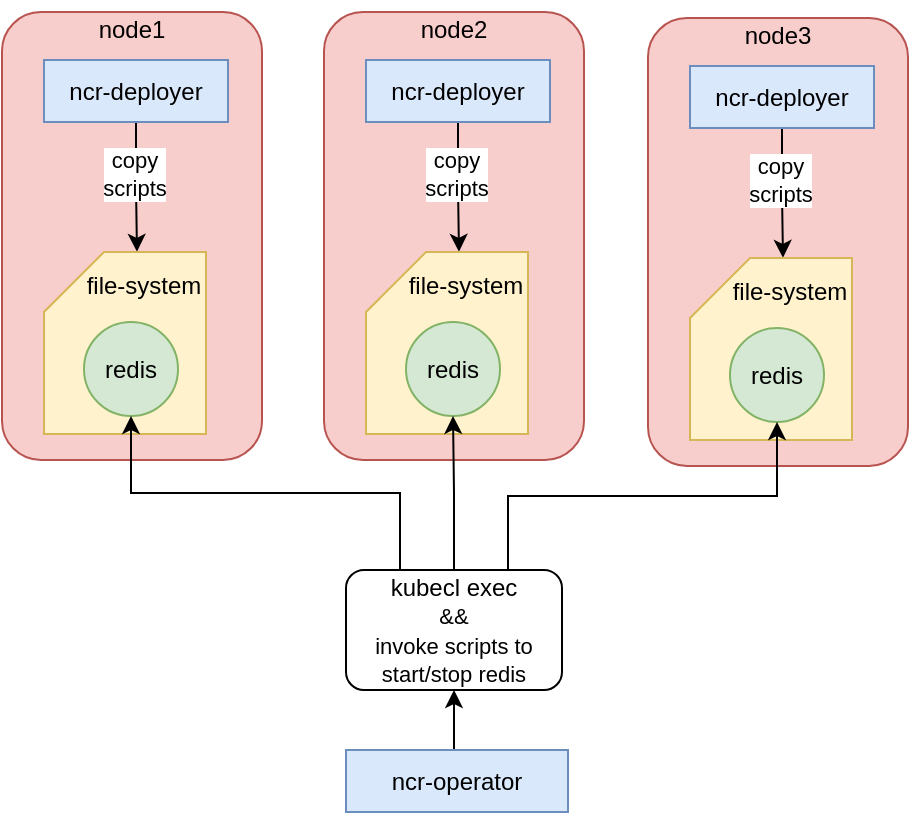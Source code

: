 <mxfile version="21.7.5" type="github">
  <diagram name="第 1 页" id="HgnVI8o8KwYIDWP1YUXE">
    <mxGraphModel dx="954" dy="648" grid="0" gridSize="10" guides="1" tooltips="1" connect="1" arrows="1" fold="1" page="1" pageScale="1" pageWidth="1920" pageHeight="1200" math="0" shadow="0">
      <root>
        <mxCell id="0" />
        <mxCell id="1" parent="0" />
        <mxCell id="0BpsMkOSfDNJH574TIWj-1" value="" style="rounded=1;whiteSpace=wrap;html=1;fillColor=#f8cecc;strokeColor=#b85450;" vertex="1" parent="1">
          <mxGeometry x="260" y="115" width="130" height="224" as="geometry" />
        </mxCell>
        <mxCell id="0BpsMkOSfDNJH574TIWj-11" style="edgeStyle=orthogonalEdgeStyle;rounded=0;orthogonalLoop=1;jettySize=auto;html=1;exitX=0.5;exitY=1;exitDx=0;exitDy=0;entryX=0.574;entryY=-0.001;entryDx=0;entryDy=0;entryPerimeter=0;" edge="1" parent="1" source="0BpsMkOSfDNJH574TIWj-4" target="0BpsMkOSfDNJH574TIWj-8">
          <mxGeometry relative="1" as="geometry" />
        </mxCell>
        <mxCell id="0BpsMkOSfDNJH574TIWj-12" value="copy &lt;br&gt;scripts" style="edgeLabel;html=1;align=center;verticalAlign=middle;resizable=0;points=[];" vertex="1" connectable="0" parent="0BpsMkOSfDNJH574TIWj-11">
          <mxGeometry x="-0.333" y="-1" relative="1" as="geometry">
            <mxPoint y="4" as="offset" />
          </mxGeometry>
        </mxCell>
        <mxCell id="0BpsMkOSfDNJH574TIWj-4" value="ncr-deployer" style="rounded=0;whiteSpace=wrap;html=1;fillColor=#dae8fc;strokeColor=#6c8ebf;" vertex="1" parent="1">
          <mxGeometry x="281" y="139" width="92" height="31" as="geometry" />
        </mxCell>
        <mxCell id="0BpsMkOSfDNJH574TIWj-8" value="" style="shape=card;whiteSpace=wrap;html=1;fillColor=#fff2cc;strokeColor=#d6b656;" vertex="1" parent="1">
          <mxGeometry x="281" y="235" width="81" height="91" as="geometry" />
        </mxCell>
        <mxCell id="0BpsMkOSfDNJH574TIWj-9" value="file-system" style="text;html=1;strokeColor=none;fillColor=none;align=center;verticalAlign=middle;whiteSpace=wrap;rounded=0;" vertex="1" parent="1">
          <mxGeometry x="301" y="237" width="60" height="30" as="geometry" />
        </mxCell>
        <mxCell id="0BpsMkOSfDNJH574TIWj-10" value="redis" style="ellipse;whiteSpace=wrap;html=1;aspect=fixed;fillColor=#d5e8d4;strokeColor=#82b366;" vertex="1" parent="1">
          <mxGeometry x="301" y="270" width="47" height="47" as="geometry" />
        </mxCell>
        <mxCell id="0BpsMkOSfDNJH574TIWj-13" value="node1" style="text;html=1;strokeColor=none;fillColor=none;align=center;verticalAlign=middle;whiteSpace=wrap;rounded=0;" vertex="1" parent="1">
          <mxGeometry x="295" y="109" width="60" height="30" as="geometry" />
        </mxCell>
        <mxCell id="0BpsMkOSfDNJH574TIWj-14" value="" style="rounded=1;whiteSpace=wrap;html=1;fillColor=#f8cecc;strokeColor=#b85450;" vertex="1" parent="1">
          <mxGeometry x="421" y="115" width="130" height="224" as="geometry" />
        </mxCell>
        <mxCell id="0BpsMkOSfDNJH574TIWj-15" style="edgeStyle=orthogonalEdgeStyle;rounded=0;orthogonalLoop=1;jettySize=auto;html=1;exitX=0.5;exitY=1;exitDx=0;exitDy=0;entryX=0.574;entryY=-0.001;entryDx=0;entryDy=0;entryPerimeter=0;" edge="1" parent="1" source="0BpsMkOSfDNJH574TIWj-17" target="0BpsMkOSfDNJH574TIWj-18">
          <mxGeometry relative="1" as="geometry" />
        </mxCell>
        <mxCell id="0BpsMkOSfDNJH574TIWj-16" value="copy &lt;br&gt;scripts" style="edgeLabel;html=1;align=center;verticalAlign=middle;resizable=0;points=[];" vertex="1" connectable="0" parent="0BpsMkOSfDNJH574TIWj-15">
          <mxGeometry x="-0.333" y="-1" relative="1" as="geometry">
            <mxPoint y="4" as="offset" />
          </mxGeometry>
        </mxCell>
        <mxCell id="0BpsMkOSfDNJH574TIWj-17" value="ncr-deployer" style="rounded=0;whiteSpace=wrap;html=1;fillColor=#dae8fc;strokeColor=#6c8ebf;" vertex="1" parent="1">
          <mxGeometry x="442" y="139" width="92" height="31" as="geometry" />
        </mxCell>
        <mxCell id="0BpsMkOSfDNJH574TIWj-18" value="" style="shape=card;whiteSpace=wrap;html=1;fillColor=#fff2cc;strokeColor=#d6b656;" vertex="1" parent="1">
          <mxGeometry x="442" y="235" width="81" height="91" as="geometry" />
        </mxCell>
        <mxCell id="0BpsMkOSfDNJH574TIWj-19" value="file-system" style="text;html=1;strokeColor=none;fillColor=none;align=center;verticalAlign=middle;whiteSpace=wrap;rounded=0;" vertex="1" parent="1">
          <mxGeometry x="462" y="237" width="60" height="30" as="geometry" />
        </mxCell>
        <mxCell id="0BpsMkOSfDNJH574TIWj-20" value="redis" style="ellipse;whiteSpace=wrap;html=1;aspect=fixed;fillColor=#d5e8d4;strokeColor=#82b366;" vertex="1" parent="1">
          <mxGeometry x="462" y="270" width="47" height="47" as="geometry" />
        </mxCell>
        <mxCell id="0BpsMkOSfDNJH574TIWj-21" value="node2" style="text;html=1;strokeColor=none;fillColor=none;align=center;verticalAlign=middle;whiteSpace=wrap;rounded=0;" vertex="1" parent="1">
          <mxGeometry x="456" y="109" width="60" height="30" as="geometry" />
        </mxCell>
        <mxCell id="0BpsMkOSfDNJH574TIWj-22" value="" style="rounded=1;whiteSpace=wrap;html=1;fillColor=#f8cecc;strokeColor=#b85450;" vertex="1" parent="1">
          <mxGeometry x="583" y="118" width="130" height="224" as="geometry" />
        </mxCell>
        <mxCell id="0BpsMkOSfDNJH574TIWj-23" style="edgeStyle=orthogonalEdgeStyle;rounded=0;orthogonalLoop=1;jettySize=auto;html=1;exitX=0.5;exitY=1;exitDx=0;exitDy=0;entryX=0.574;entryY=-0.001;entryDx=0;entryDy=0;entryPerimeter=0;" edge="1" parent="1" source="0BpsMkOSfDNJH574TIWj-25" target="0BpsMkOSfDNJH574TIWj-26">
          <mxGeometry relative="1" as="geometry" />
        </mxCell>
        <mxCell id="0BpsMkOSfDNJH574TIWj-24" value="copy &lt;br&gt;scripts" style="edgeLabel;html=1;align=center;verticalAlign=middle;resizable=0;points=[];" vertex="1" connectable="0" parent="0BpsMkOSfDNJH574TIWj-23">
          <mxGeometry x="-0.333" y="-1" relative="1" as="geometry">
            <mxPoint y="4" as="offset" />
          </mxGeometry>
        </mxCell>
        <mxCell id="0BpsMkOSfDNJH574TIWj-25" value="ncr-deployer" style="rounded=0;whiteSpace=wrap;html=1;fillColor=#dae8fc;strokeColor=#6c8ebf;" vertex="1" parent="1">
          <mxGeometry x="604" y="142" width="92" height="31" as="geometry" />
        </mxCell>
        <mxCell id="0BpsMkOSfDNJH574TIWj-26" value="" style="shape=card;whiteSpace=wrap;html=1;fillColor=#fff2cc;strokeColor=#d6b656;" vertex="1" parent="1">
          <mxGeometry x="604" y="238" width="81" height="91" as="geometry" />
        </mxCell>
        <mxCell id="0BpsMkOSfDNJH574TIWj-27" value="file-system" style="text;html=1;strokeColor=none;fillColor=none;align=center;verticalAlign=middle;whiteSpace=wrap;rounded=0;" vertex="1" parent="1">
          <mxGeometry x="624" y="240" width="60" height="30" as="geometry" />
        </mxCell>
        <mxCell id="0BpsMkOSfDNJH574TIWj-28" value="redis" style="ellipse;whiteSpace=wrap;html=1;aspect=fixed;fillColor=#d5e8d4;strokeColor=#82b366;" vertex="1" parent="1">
          <mxGeometry x="624" y="273" width="47" height="47" as="geometry" />
        </mxCell>
        <mxCell id="0BpsMkOSfDNJH574TIWj-29" value="node3" style="text;html=1;strokeColor=none;fillColor=none;align=center;verticalAlign=middle;whiteSpace=wrap;rounded=0;" vertex="1" parent="1">
          <mxGeometry x="618" y="112" width="60" height="30" as="geometry" />
        </mxCell>
        <mxCell id="0BpsMkOSfDNJH574TIWj-31" style="edgeStyle=orthogonalEdgeStyle;rounded=0;orthogonalLoop=1;jettySize=auto;html=1;exitX=0.25;exitY=0;exitDx=0;exitDy=0;" edge="1" parent="1" source="0BpsMkOSfDNJH574TIWj-35" target="0BpsMkOSfDNJH574TIWj-10">
          <mxGeometry relative="1" as="geometry" />
        </mxCell>
        <mxCell id="0BpsMkOSfDNJH574TIWj-32" style="edgeStyle=orthogonalEdgeStyle;rounded=0;orthogonalLoop=1;jettySize=auto;html=1;exitX=0.5;exitY=0;exitDx=0;exitDy=0;entryX=0.5;entryY=1;entryDx=0;entryDy=0;" edge="1" parent="1" source="0BpsMkOSfDNJH574TIWj-35" target="0BpsMkOSfDNJH574TIWj-20">
          <mxGeometry relative="1" as="geometry" />
        </mxCell>
        <mxCell id="0BpsMkOSfDNJH574TIWj-33" style="edgeStyle=orthogonalEdgeStyle;rounded=0;orthogonalLoop=1;jettySize=auto;html=1;exitX=0.75;exitY=0;exitDx=0;exitDy=0;entryX=0.5;entryY=1;entryDx=0;entryDy=0;" edge="1" parent="1" source="0BpsMkOSfDNJH574TIWj-35" target="0BpsMkOSfDNJH574TIWj-28">
          <mxGeometry relative="1" as="geometry" />
        </mxCell>
        <mxCell id="0BpsMkOSfDNJH574TIWj-36" style="edgeStyle=orthogonalEdgeStyle;rounded=0;orthogonalLoop=1;jettySize=auto;html=1;exitX=0.5;exitY=0;exitDx=0;exitDy=0;entryX=0.5;entryY=1;entryDx=0;entryDy=0;" edge="1" parent="1" source="0BpsMkOSfDNJH574TIWj-30" target="0BpsMkOSfDNJH574TIWj-35">
          <mxGeometry relative="1" as="geometry" />
        </mxCell>
        <mxCell id="0BpsMkOSfDNJH574TIWj-30" value="ncr-operator" style="rounded=0;whiteSpace=wrap;html=1;fillColor=#dae8fc;strokeColor=#6c8ebf;" vertex="1" parent="1">
          <mxGeometry x="432" y="484" width="111" height="31" as="geometry" />
        </mxCell>
        <mxCell id="0BpsMkOSfDNJH574TIWj-35" value="kubecl exec&lt;br style=&quot;border-color: var(--border-color); font-size: 11px;&quot;&gt;&lt;span style=&quot;font-size: 11px; background-color: rgb(255, 255, 255);&quot;&gt;&amp;amp;&amp;amp;&lt;br&gt;invoke scripts to start/stop redis&lt;/span&gt;" style="rounded=1;whiteSpace=wrap;html=1;" vertex="1" parent="1">
          <mxGeometry x="432" y="394" width="108" height="60" as="geometry" />
        </mxCell>
      </root>
    </mxGraphModel>
  </diagram>
</mxfile>
